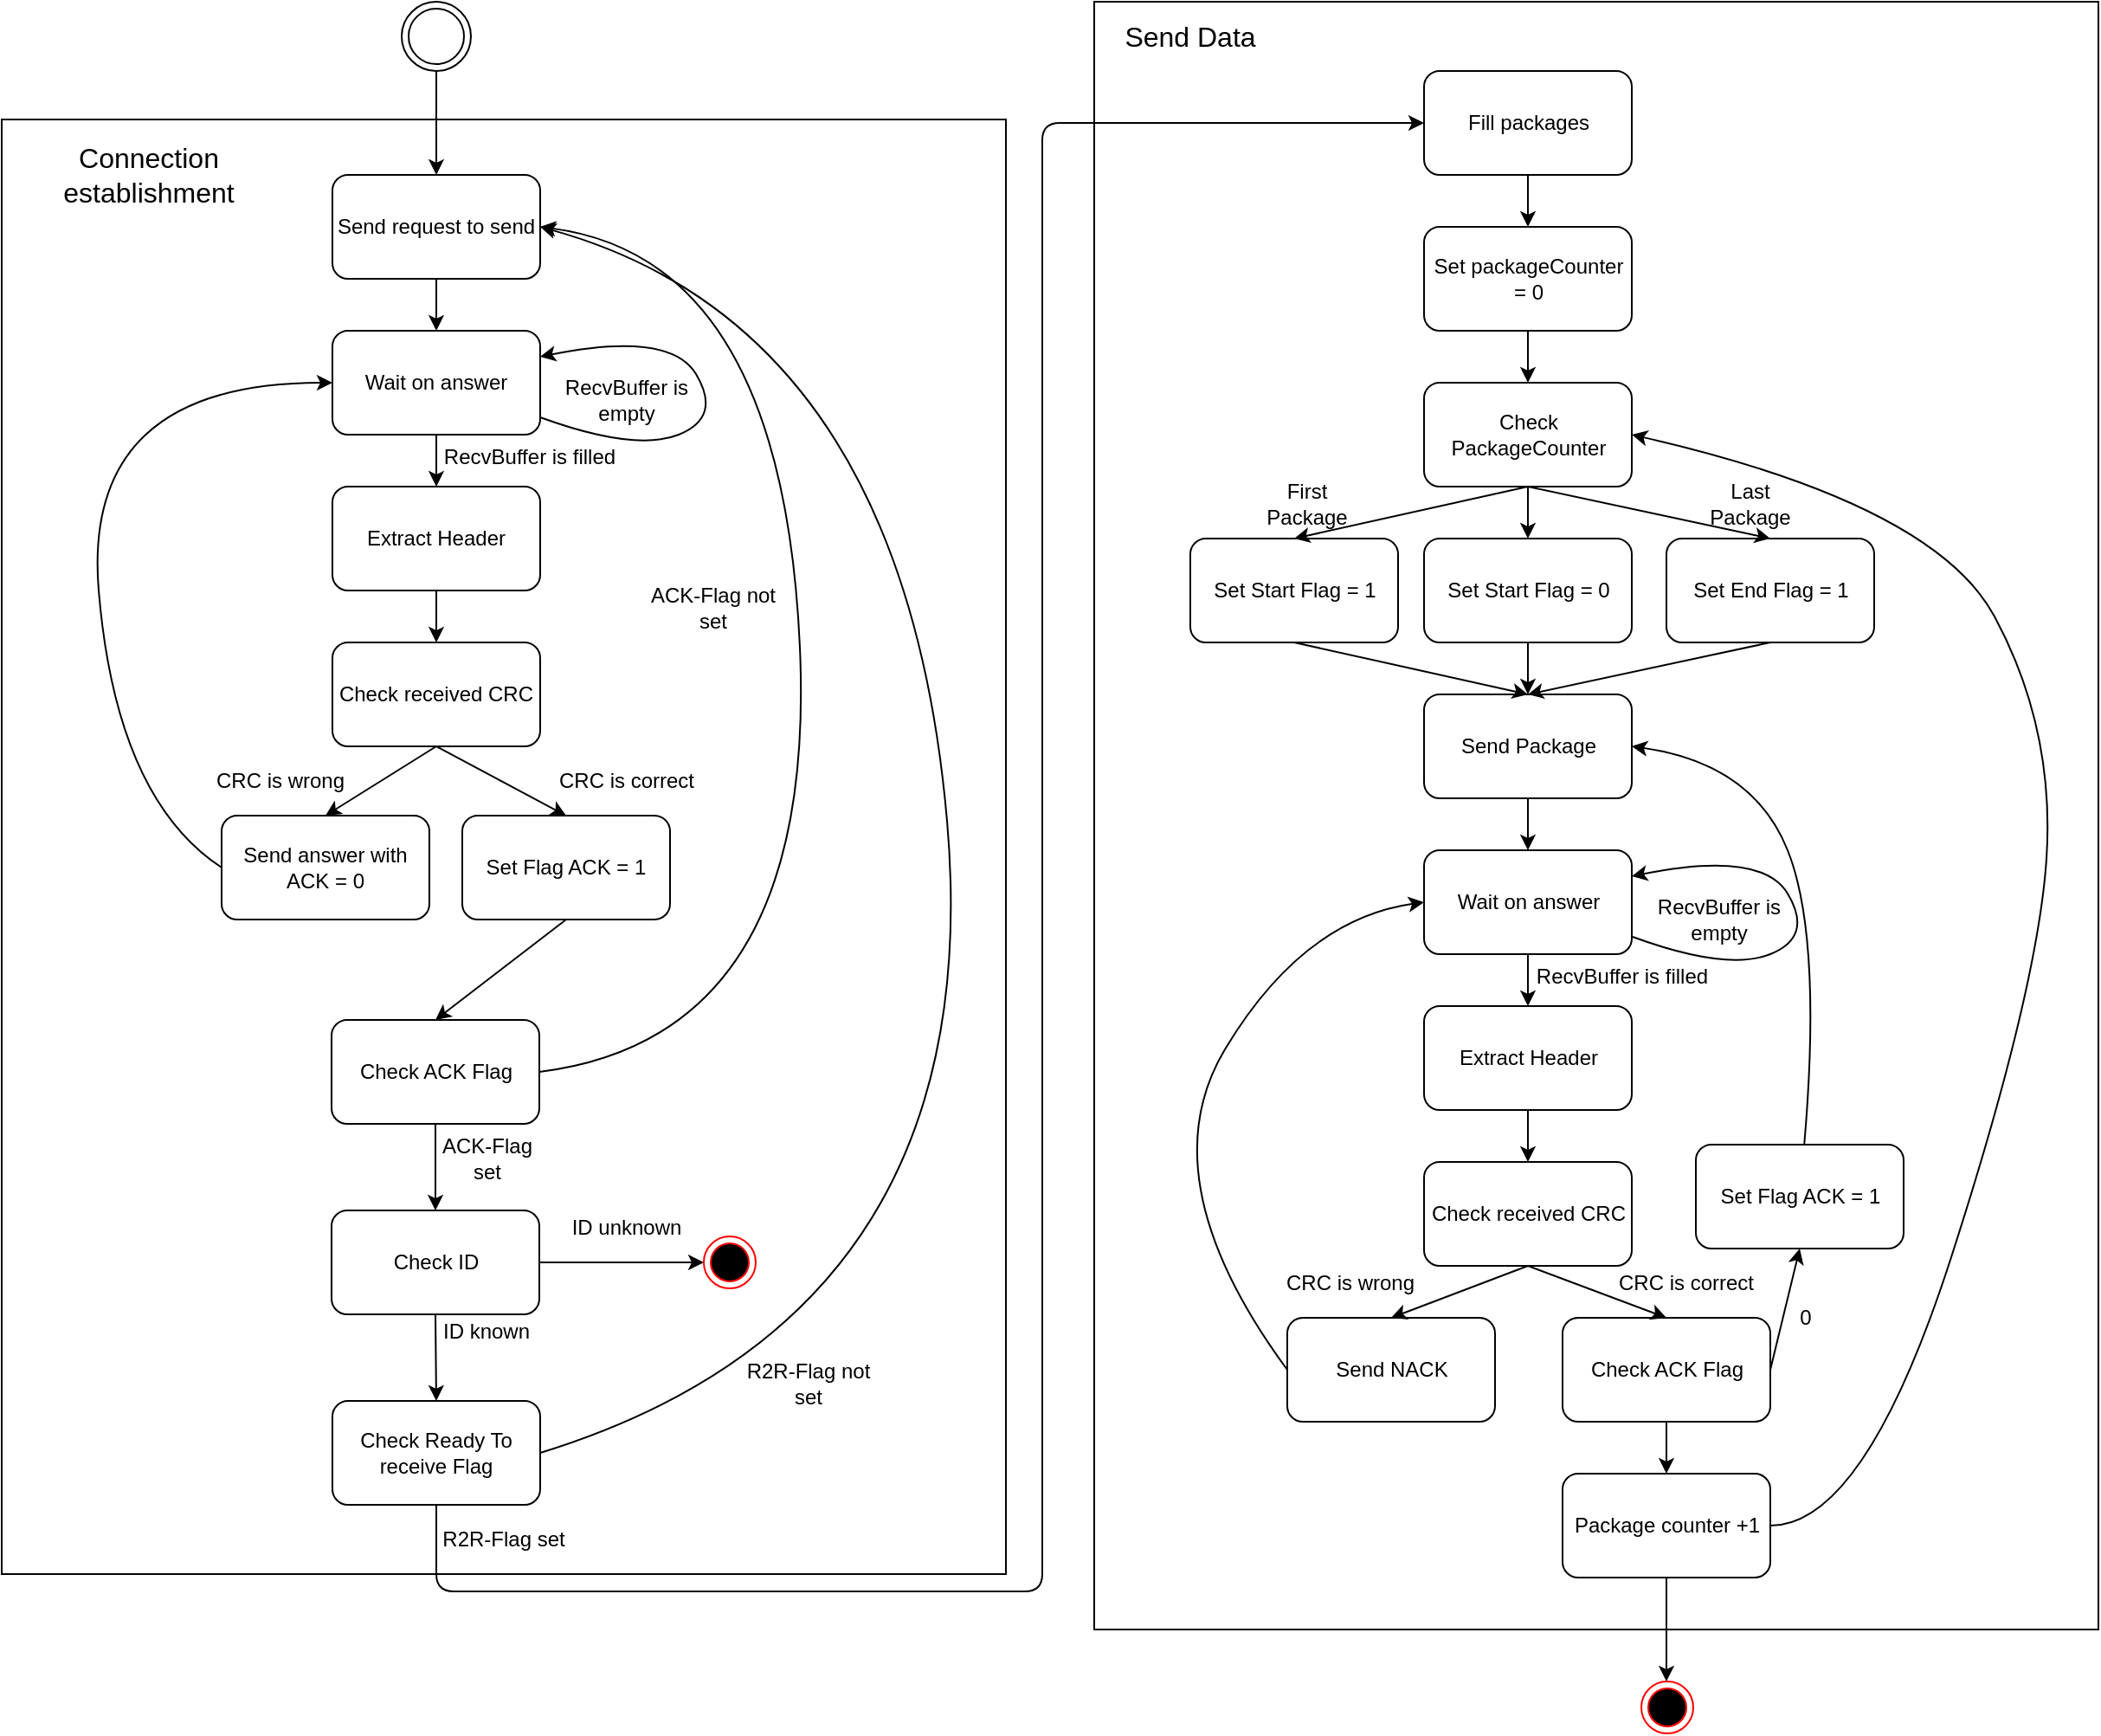 <mxfile version="13.2.3" type="device"><diagram id="6f6VFRBXXNGW40zbqVuH" name="Page-1"><mxGraphModel dx="1572" dy="2151" grid="1" gridSize="10" guides="1" tooltips="1" connect="1" arrows="1" fold="1" page="1" pageScale="1" pageWidth="827" pageHeight="1169" math="0" shadow="0"><root><mxCell id="0"/><mxCell id="1" parent="0"/><mxCell id="Dm-bQmVTA67O0ao6wZMX-3" value="Send request to send" style="rounded=1;whiteSpace=wrap;html=1;" parent="1" vertex="1"><mxGeometry x="360" y="-158" width="120" height="60" as="geometry"/></mxCell><mxCell id="Dm-bQmVTA67O0ao6wZMX-4" value="Wait on answer" style="rounded=1;whiteSpace=wrap;html=1;" parent="1" vertex="1"><mxGeometry x="360" y="-68" width="120" height="60" as="geometry"/></mxCell><mxCell id="Dm-bQmVTA67O0ao6wZMX-5" value="Extract Header" style="rounded=1;whiteSpace=wrap;html=1;" parent="1" vertex="1"><mxGeometry x="360" y="22" width="120" height="60" as="geometry"/></mxCell><mxCell id="Dm-bQmVTA67O0ao6wZMX-6" value="" style="endArrow=classic;html=1;exitX=0.5;exitY=1;exitDx=0;exitDy=0;" parent="1" source="Dm-bQmVTA67O0ao6wZMX-4" target="Dm-bQmVTA67O0ao6wZMX-5" edge="1"><mxGeometry width="50" height="50" relative="1" as="geometry"><mxPoint x="655" y="12" as="sourcePoint"/><mxPoint x="705" y="-38" as="targetPoint"/></mxGeometry></mxCell><mxCell id="Dm-bQmVTA67O0ao6wZMX-7" value="RecvBuffer is filled" style="text;html=1;strokeColor=none;fillColor=none;align=center;verticalAlign=middle;whiteSpace=wrap;rounded=0;" parent="1" vertex="1"><mxGeometry x="416" y="-5" width="116" height="20" as="geometry"/></mxCell><mxCell id="Dm-bQmVTA67O0ao6wZMX-8" value="" style="curved=1;endArrow=classic;html=1;entryX=1;entryY=0.25;entryDx=0;entryDy=0;" parent="1" target="Dm-bQmVTA67O0ao6wZMX-4" edge="1"><mxGeometry width="50" height="50" relative="1" as="geometry"><mxPoint x="480" y="-18" as="sourcePoint"/><mxPoint x="605" y="-98" as="targetPoint"/><Array as="points"><mxPoint x="535" y="2"/><mxPoint x="585" y="-18"/><mxPoint x="555" y="-68"/></Array></mxGeometry></mxCell><mxCell id="Dm-bQmVTA67O0ao6wZMX-9" value="RecvBuffer is empty" style="text;html=1;strokeColor=none;fillColor=none;align=center;verticalAlign=middle;whiteSpace=wrap;rounded=0;" parent="1" vertex="1"><mxGeometry x="485" y="-38" width="90" height="20" as="geometry"/></mxCell><mxCell id="Dm-bQmVTA67O0ao6wZMX-16" value="Check received CRC" style="rounded=1;whiteSpace=wrap;html=1;" parent="1" vertex="1"><mxGeometry x="360" y="112" width="120" height="60" as="geometry"/></mxCell><mxCell id="Dm-bQmVTA67O0ao6wZMX-17" value="Check ACK Flag" style="rounded=1;whiteSpace=wrap;html=1;" parent="1" vertex="1"><mxGeometry x="359.5" y="330" width="120" height="60" as="geometry"/></mxCell><mxCell id="Dm-bQmVTA67O0ao6wZMX-18" value="Send answer with ACK = 0" style="rounded=1;whiteSpace=wrap;html=1;" parent="1" vertex="1"><mxGeometry x="296" y="212" width="120" height="60" as="geometry"/></mxCell><mxCell id="Dm-bQmVTA67O0ao6wZMX-20" value="" style="endArrow=classic;html=1;exitX=0.5;exitY=1;exitDx=0;exitDy=0;entryX=0.5;entryY=0;entryDx=0;entryDy=0;" parent="1" source="Dm-bQmVTA67O0ao6wZMX-16" target="Dm-bQmVTA67O0ao6wZMX-18" edge="1"><mxGeometry width="50" height="50" relative="1" as="geometry"><mxPoint x="265" y="392" as="sourcePoint"/><mxPoint x="315" y="342" as="targetPoint"/></mxGeometry></mxCell><mxCell id="Dm-bQmVTA67O0ao6wZMX-21" value="CRC is correct" style="text;html=1;strokeColor=none;fillColor=none;align=center;verticalAlign=middle;whiteSpace=wrap;rounded=0;" parent="1" vertex="1"><mxGeometry x="485" y="182" width="90" height="20" as="geometry"/></mxCell><mxCell id="Dm-bQmVTA67O0ao6wZMX-22" value="CRC is wrong" style="text;html=1;strokeColor=none;fillColor=none;align=center;verticalAlign=middle;whiteSpace=wrap;rounded=0;" parent="1" vertex="1"><mxGeometry x="285" y="182" width="90" height="20" as="geometry"/></mxCell><mxCell id="Dm-bQmVTA67O0ao6wZMX-25" value="" style="endArrow=classic;html=1;exitX=0.5;exitY=1;exitDx=0;exitDy=0;" parent="1" source="Dm-bQmVTA67O0ao6wZMX-5" target="Dm-bQmVTA67O0ao6wZMX-16" edge="1"><mxGeometry width="50" height="50" relative="1" as="geometry"><mxPoint x="615" y="142" as="sourcePoint"/><mxPoint x="665" y="92" as="targetPoint"/></mxGeometry></mxCell><mxCell id="Dm-bQmVTA67O0ao6wZMX-28" value="" style="endArrow=classic;html=1;exitX=0.5;exitY=1;exitDx=0;exitDy=0;" parent="1" source="Dm-bQmVTA67O0ao6wZMX-3" target="Dm-bQmVTA67O0ao6wZMX-4" edge="1"><mxGeometry width="50" height="50" relative="1" as="geometry"><mxPoint x="565" y="-78" as="sourcePoint"/><mxPoint x="615" y="-128" as="targetPoint"/></mxGeometry></mxCell><mxCell id="Dm-bQmVTA67O0ao6wZMX-29" value="" style="curved=1;endArrow=classic;html=1;exitX=0;exitY=0.5;exitDx=0;exitDy=0;entryX=0;entryY=0.5;entryDx=0;entryDy=0;" parent="1" source="Dm-bQmVTA67O0ao6wZMX-18" target="Dm-bQmVTA67O0ao6wZMX-4" edge="1"><mxGeometry width="50" height="50" relative="1" as="geometry"><mxPoint x="185" y="112" as="sourcePoint"/><mxPoint x="235" y="62" as="targetPoint"/><Array as="points"><mxPoint x="235" y="202"/><mxPoint x="215" y="-38"/></Array></mxGeometry></mxCell><mxCell id="Dm-bQmVTA67O0ao6wZMX-30" value="Check Ready To receive Flag" style="rounded=1;whiteSpace=wrap;html=1;" parent="1" vertex="1"><mxGeometry x="360" y="550" width="120" height="60" as="geometry"/></mxCell><mxCell id="Dm-bQmVTA67O0ao6wZMX-32" value="Check ID" style="rounded=1;whiteSpace=wrap;html=1;" parent="1" vertex="1"><mxGeometry x="359.5" y="440" width="120" height="60" as="geometry"/></mxCell><mxCell id="Dm-bQmVTA67O0ao6wZMX-33" value="" style="endArrow=classic;html=1;exitX=0.5;exitY=1;exitDx=0;exitDy=0;entryX=0.5;entryY=0;entryDx=0;entryDy=0;" parent="1" source="Dm-bQmVTA67O0ao6wZMX-17" target="Dm-bQmVTA67O0ao6wZMX-32" edge="1"><mxGeometry width="50" height="50" relative="1" as="geometry"><mxPoint x="620" y="560" as="sourcePoint"/><mxPoint x="670" y="510" as="targetPoint"/></mxGeometry></mxCell><mxCell id="Dm-bQmVTA67O0ao6wZMX-40" value="" style="curved=1;endArrow=classic;html=1;exitX=1;exitY=0.5;exitDx=0;exitDy=0;entryX=1;entryY=0.5;entryDx=0;entryDy=0;" parent="1" source="Dm-bQmVTA67O0ao6wZMX-17" target="Dm-bQmVTA67O0ao6wZMX-3" edge="1"><mxGeometry width="50" height="50" relative="1" as="geometry"><mxPoint x="670" y="410" as="sourcePoint"/><mxPoint x="720" y="360" as="targetPoint"/><Array as="points"><mxPoint x="640" y="340"/><mxPoint x="620" y="-110"/></Array></mxGeometry></mxCell><mxCell id="Dm-bQmVTA67O0ao6wZMX-42" value="Fill packages" style="rounded=1;whiteSpace=wrap;html=1;" parent="1" vertex="1"><mxGeometry x="990.5" y="-218" width="120" height="60" as="geometry"/></mxCell><mxCell id="Dm-bQmVTA67O0ao6wZMX-43" value="Set packageCounter = 0" style="rounded=1;whiteSpace=wrap;html=1;" parent="1" vertex="1"><mxGeometry x="990.5" y="-128" width="120" height="60" as="geometry"/></mxCell><mxCell id="Dm-bQmVTA67O0ao6wZMX-44" value="Check PackageCounter" style="rounded=1;whiteSpace=wrap;html=1;" parent="1" vertex="1"><mxGeometry x="990.5" y="-38" width="120" height="60" as="geometry"/></mxCell><mxCell id="Dm-bQmVTA67O0ao6wZMX-45" value="Set Start Flag = 1" style="rounded=1;whiteSpace=wrap;html=1;" parent="1" vertex="1"><mxGeometry x="855.5" y="52" width="120" height="60" as="geometry"/></mxCell><mxCell id="Dm-bQmVTA67O0ao6wZMX-46" value="Send Package" style="rounded=1;whiteSpace=wrap;html=1;" parent="1" vertex="1"><mxGeometry x="990.5" y="142" width="120" height="60" as="geometry"/></mxCell><mxCell id="Dm-bQmVTA67O0ao6wZMX-47" value="Set Start Flag = 0" style="rounded=1;whiteSpace=wrap;html=1;" parent="1" vertex="1"><mxGeometry x="990.5" y="52" width="120" height="60" as="geometry"/></mxCell><mxCell id="Dm-bQmVTA67O0ao6wZMX-48" value="Set End Flag = 1" style="rounded=1;whiteSpace=wrap;html=1;" parent="1" vertex="1"><mxGeometry x="1130.5" y="52" width="120" height="60" as="geometry"/></mxCell><mxCell id="Dm-bQmVTA67O0ao6wZMX-49" value="" style="endArrow=classic;html=1;exitX=0.5;exitY=1;exitDx=0;exitDy=0;entryX=0.5;entryY=0;entryDx=0;entryDy=0;" parent="1" source="Dm-bQmVTA67O0ao6wZMX-44" target="Dm-bQmVTA67O0ao6wZMX-48" edge="1"><mxGeometry width="50" height="50" relative="1" as="geometry"><mxPoint x="1230.5" y="2" as="sourcePoint"/><mxPoint x="1280.5" y="-48" as="targetPoint"/></mxGeometry></mxCell><mxCell id="Dm-bQmVTA67O0ao6wZMX-50" value="" style="endArrow=classic;html=1;exitX=0.5;exitY=1;exitDx=0;exitDy=0;entryX=0.5;entryY=0;entryDx=0;entryDy=0;" parent="1" source="Dm-bQmVTA67O0ao6wZMX-44" target="Dm-bQmVTA67O0ao6wZMX-47" edge="1"><mxGeometry width="50" height="50" relative="1" as="geometry"><mxPoint x="810.5" y="2" as="sourcePoint"/><mxPoint x="860.5" y="-48" as="targetPoint"/></mxGeometry></mxCell><mxCell id="Dm-bQmVTA67O0ao6wZMX-51" value="" style="endArrow=classic;html=1;exitX=0.5;exitY=1;exitDx=0;exitDy=0;entryX=0.5;entryY=0;entryDx=0;entryDy=0;" parent="1" source="Dm-bQmVTA67O0ao6wZMX-44" target="Dm-bQmVTA67O0ao6wZMX-45" edge="1"><mxGeometry width="50" height="50" relative="1" as="geometry"><mxPoint x="850.5" y="-28" as="sourcePoint"/><mxPoint x="900.5" y="-78" as="targetPoint"/></mxGeometry></mxCell><mxCell id="Dm-bQmVTA67O0ao6wZMX-52" value="First Package" style="text;html=1;strokeColor=none;fillColor=none;align=center;verticalAlign=middle;whiteSpace=wrap;rounded=0;" parent="1" vertex="1"><mxGeometry x="902.5" y="22" width="40" height="20" as="geometry"/></mxCell><mxCell id="Dm-bQmVTA67O0ao6wZMX-53" value="Last Package" style="text;html=1;strokeColor=none;fillColor=none;align=center;verticalAlign=middle;whiteSpace=wrap;rounded=0;" parent="1" vertex="1"><mxGeometry x="1158.5" y="22" width="40" height="20" as="geometry"/></mxCell><mxCell id="Dm-bQmVTA67O0ao6wZMX-54" value="" style="endArrow=classic;html=1;exitX=0.5;exitY=1;exitDx=0;exitDy=0;entryX=0.5;entryY=0;entryDx=0;entryDy=0;" parent="1" source="Dm-bQmVTA67O0ao6wZMX-45" target="Dm-bQmVTA67O0ao6wZMX-46" edge="1"><mxGeometry width="50" height="50" relative="1" as="geometry"><mxPoint x="1320.5" y="252" as="sourcePoint"/><mxPoint x="1370.5" y="202" as="targetPoint"/></mxGeometry></mxCell><mxCell id="Dm-bQmVTA67O0ao6wZMX-55" value="" style="endArrow=classic;html=1;exitX=0.5;exitY=1;exitDx=0;exitDy=0;entryX=0.5;entryY=0;entryDx=0;entryDy=0;" parent="1" source="Dm-bQmVTA67O0ao6wZMX-47" target="Dm-bQmVTA67O0ao6wZMX-46" edge="1"><mxGeometry width="50" height="50" relative="1" as="geometry"><mxPoint x="1180.5" y="232" as="sourcePoint"/><mxPoint x="1230.5" y="182" as="targetPoint"/></mxGeometry></mxCell><mxCell id="Dm-bQmVTA67O0ao6wZMX-56" value="" style="endArrow=classic;html=1;exitX=0.5;exitY=1;exitDx=0;exitDy=0;entryX=0.5;entryY=0;entryDx=0;entryDy=0;" parent="1" source="Dm-bQmVTA67O0ao6wZMX-48" target="Dm-bQmVTA67O0ao6wZMX-46" edge="1"><mxGeometry width="50" height="50" relative="1" as="geometry"><mxPoint x="1200.5" y="232" as="sourcePoint"/><mxPoint x="1250.5" y="182" as="targetPoint"/></mxGeometry></mxCell><mxCell id="Dm-bQmVTA67O0ao6wZMX-57" value="Wait on answer" style="rounded=1;whiteSpace=wrap;html=1;" parent="1" vertex="1"><mxGeometry x="990.5" y="232" width="120" height="60" as="geometry"/></mxCell><mxCell id="Dm-bQmVTA67O0ao6wZMX-58" value="Extract Header" style="rounded=1;whiteSpace=wrap;html=1;" parent="1" vertex="1"><mxGeometry x="990.5" y="322" width="120" height="60" as="geometry"/></mxCell><mxCell id="Dm-bQmVTA67O0ao6wZMX-59" value="&lt;span style=&quot;white-space: normal&quot;&gt;Check received CRC&lt;/span&gt;" style="rounded=1;whiteSpace=wrap;html=1;" parent="1" vertex="1"><mxGeometry x="990.5" y="412" width="120" height="60" as="geometry"/></mxCell><mxCell id="Dm-bQmVTA67O0ao6wZMX-60" value="Send NACK" style="rounded=1;whiteSpace=wrap;html=1;" parent="1" vertex="1"><mxGeometry x="911.5" y="502" width="120" height="60" as="geometry"/></mxCell><mxCell id="Dm-bQmVTA67O0ao6wZMX-61" value="Set Flag ACK = 1" style="rounded=1;whiteSpace=wrap;html=1;" parent="1" vertex="1"><mxGeometry x="1147.5" y="402" width="120" height="60" as="geometry"/></mxCell><mxCell id="Dm-bQmVTA67O0ao6wZMX-62" value="Check ACK Flag" style="rounded=1;whiteSpace=wrap;html=1;" parent="1" vertex="1"><mxGeometry x="1070.5" y="502" width="120" height="60" as="geometry"/></mxCell><mxCell id="Dm-bQmVTA67O0ao6wZMX-64" value="Package counter +1" style="rounded=1;whiteSpace=wrap;html=1;" parent="1" vertex="1"><mxGeometry x="1070.5" y="592" width="120" height="60" as="geometry"/></mxCell><mxCell id="Dm-bQmVTA67O0ao6wZMX-67" value="" style="curved=1;endArrow=classic;html=1;entryX=1;entryY=0.5;entryDx=0;entryDy=0;exitX=1;exitY=0.5;exitDx=0;exitDy=0;" parent="1" source="Dm-bQmVTA67O0ao6wZMX-64" target="Dm-bQmVTA67O0ao6wZMX-44" edge="1"><mxGeometry width="50" height="50" relative="1" as="geometry"><mxPoint x="1295" y="312" as="sourcePoint"/><mxPoint x="1345" y="262" as="targetPoint"/><Array as="points"><mxPoint x="1245" y="622"/><mxPoint x="1345" y="312"/><mxPoint x="1355" y="162"/><mxPoint x="1285" y="32"/></Array></mxGeometry></mxCell><mxCell id="Dm-bQmVTA67O0ao6wZMX-68" value="" style="endArrow=classic;html=1;exitX=0.5;exitY=1;exitDx=0;exitDy=0;" parent="1" source="Dm-bQmVTA67O0ao6wZMX-46" target="Dm-bQmVTA67O0ao6wZMX-57" edge="1"><mxGeometry width="50" height="50" relative="1" as="geometry"><mxPoint x="1200.5" y="332" as="sourcePoint"/><mxPoint x="1250.5" y="282" as="targetPoint"/></mxGeometry></mxCell><mxCell id="Dm-bQmVTA67O0ao6wZMX-69" value="" style="endArrow=classic;html=1;exitX=0.5;exitY=1;exitDx=0;exitDy=0;" parent="1" source="Dm-bQmVTA67O0ao6wZMX-57" target="Dm-bQmVTA67O0ao6wZMX-58" edge="1"><mxGeometry width="50" height="50" relative="1" as="geometry"><mxPoint x="1160.5" y="352" as="sourcePoint"/><mxPoint x="1210.5" y="302" as="targetPoint"/></mxGeometry></mxCell><mxCell id="Dm-bQmVTA67O0ao6wZMX-70" value="" style="endArrow=classic;html=1;exitX=0.5;exitY=1;exitDx=0;exitDy=0;" parent="1" source="Dm-bQmVTA67O0ao6wZMX-58" target="Dm-bQmVTA67O0ao6wZMX-59" edge="1"><mxGeometry width="50" height="50" relative="1" as="geometry"><mxPoint x="1160.5" y="422" as="sourcePoint"/><mxPoint x="1210.5" y="372" as="targetPoint"/></mxGeometry></mxCell><mxCell id="Dm-bQmVTA67O0ao6wZMX-71" value="" style="endArrow=classic;html=1;exitX=0.5;exitY=1;exitDx=0;exitDy=0;entryX=0.5;entryY=0;entryDx=0;entryDy=0;" parent="1" source="Dm-bQmVTA67O0ao6wZMX-59" target="Dm-bQmVTA67O0ao6wZMX-62" edge="1"><mxGeometry width="50" height="50" relative="1" as="geometry"><mxPoint x="1200.5" y="442" as="sourcePoint"/><mxPoint x="1250.5" y="392" as="targetPoint"/></mxGeometry></mxCell><mxCell id="Dm-bQmVTA67O0ao6wZMX-72" value="" style="endArrow=classic;html=1;exitX=0.5;exitY=1;exitDx=0;exitDy=0;entryX=0.5;entryY=0;entryDx=0;entryDy=0;" parent="1" source="Dm-bQmVTA67O0ao6wZMX-59" target="Dm-bQmVTA67O0ao6wZMX-60" edge="1"><mxGeometry width="50" height="50" relative="1" as="geometry"><mxPoint x="710.5" y="472" as="sourcePoint"/><mxPoint x="760.5" y="422" as="targetPoint"/></mxGeometry></mxCell><mxCell id="Dm-bQmVTA67O0ao6wZMX-73" value="" style="curved=1;endArrow=classic;html=1;entryX=0;entryY=0.5;entryDx=0;entryDy=0;exitX=0;exitY=0.5;exitDx=0;exitDy=0;" parent="1" source="Dm-bQmVTA67O0ao6wZMX-60" target="Dm-bQmVTA67O0ao6wZMX-57" edge="1"><mxGeometry width="50" height="50" relative="1" as="geometry"><mxPoint x="720.5" y="362" as="sourcePoint"/><mxPoint x="770.5" y="312" as="targetPoint"/><Array as="points"><mxPoint x="830.5" y="422"/><mxPoint x="920.5" y="272"/></Array></mxGeometry></mxCell><mxCell id="Dm-bQmVTA67O0ao6wZMX-75" value="" style="endArrow=classic;html=1;exitX=1;exitY=0.5;exitDx=0;exitDy=0;entryX=0.5;entryY=1;entryDx=0;entryDy=0;" parent="1" source="Dm-bQmVTA67O0ao6wZMX-62" target="Dm-bQmVTA67O0ao6wZMX-61" edge="1"><mxGeometry width="50" height="50" relative="1" as="geometry"><mxPoint x="1230.5" y="522" as="sourcePoint"/><mxPoint x="1280.5" y="472" as="targetPoint"/></mxGeometry></mxCell><mxCell id="Dm-bQmVTA67O0ao6wZMX-76" value="" style="curved=1;endArrow=classic;html=1;entryX=1;entryY=0.5;entryDx=0;entryDy=0;" parent="1" source="Dm-bQmVTA67O0ao6wZMX-61" target="Dm-bQmVTA67O0ao6wZMX-46" edge="1"><mxGeometry width="50" height="50" relative="1" as="geometry"><mxPoint x="1170.5" y="282" as="sourcePoint"/><mxPoint x="1220.5" y="232" as="targetPoint"/><Array as="points"><mxPoint x="1220.5" y="282"/><mxPoint x="1180.5" y="182"/></Array></mxGeometry></mxCell><mxCell id="Dm-bQmVTA67O0ao6wZMX-77" value="0" style="text;html=1;strokeColor=none;fillColor=none;align=center;verticalAlign=middle;whiteSpace=wrap;rounded=0;" parent="1" vertex="1"><mxGeometry x="1190.5" y="492" width="40" height="20" as="geometry"/></mxCell><mxCell id="Dm-bQmVTA67O0ao6wZMX-80" value="" style="endArrow=classic;html=1;exitX=0.5;exitY=1;exitDx=0;exitDy=0;entryX=0.5;entryY=0;entryDx=0;entryDy=0;" parent="1" source="Dm-bQmVTA67O0ao6wZMX-62" target="Dm-bQmVTA67O0ao6wZMX-64" edge="1"><mxGeometry width="50" height="50" relative="1" as="geometry"><mxPoint x="820.5" y="662" as="sourcePoint"/><mxPoint x="870.5" y="612" as="targetPoint"/></mxGeometry></mxCell><mxCell id="Dm-bQmVTA67O0ao6wZMX-81" value="" style="endArrow=classic;html=1;exitX=0.5;exitY=1;exitDx=0;exitDy=0;" parent="1" source="Dm-bQmVTA67O0ao6wZMX-64" edge="1"><mxGeometry width="50" height="50" relative="1" as="geometry"><mxPoint x="960.5" y="742" as="sourcePoint"/><mxPoint x="1130.5" y="712" as="targetPoint"/></mxGeometry></mxCell><mxCell id="Dm-bQmVTA67O0ao6wZMX-84" value="Send Data" style="text;html=1;strokeColor=none;fillColor=none;align=center;verticalAlign=middle;whiteSpace=wrap;rounded=0;fontSize=16;" parent="1" vertex="1"><mxGeometry x="810" y="-248" width="91" height="20" as="geometry"/></mxCell><mxCell id="Dm-bQmVTA67O0ao6wZMX-86" value="" style="endArrow=classic;html=1;fontSize=16;exitX=0.5;exitY=1;exitDx=0;exitDy=0;" parent="1" source="Dm-bQmVTA67O0ao6wZMX-42" target="Dm-bQmVTA67O0ao6wZMX-43" edge="1"><mxGeometry width="50" height="50" relative="1" as="geometry"><mxPoint x="1356.5" y="-188" as="sourcePoint"/><mxPoint x="1406.5" y="-238" as="targetPoint"/></mxGeometry></mxCell><mxCell id="Dm-bQmVTA67O0ao6wZMX-87" value="" style="endArrow=classic;html=1;fontSize=16;exitX=0.5;exitY=1;exitDx=0;exitDy=0;" parent="1" source="Dm-bQmVTA67O0ao6wZMX-43" target="Dm-bQmVTA67O0ao6wZMX-44" edge="1"><mxGeometry width="50" height="50" relative="1" as="geometry"><mxPoint x="1176.5" y="-68" as="sourcePoint"/><mxPoint x="1226.5" y="-118" as="targetPoint"/></mxGeometry></mxCell><mxCell id="Dm-bQmVTA67O0ao6wZMX-89" value="CRC is wrong" style="text;html=1;strokeColor=none;fillColor=none;align=center;verticalAlign=middle;whiteSpace=wrap;rounded=0;" parent="1" vertex="1"><mxGeometry x="902.5" y="472" width="90" height="20" as="geometry"/></mxCell><mxCell id="Dm-bQmVTA67O0ao6wZMX-90" value="CRC is correct" style="text;html=1;strokeColor=none;fillColor=none;align=center;verticalAlign=middle;whiteSpace=wrap;rounded=0;" parent="1" vertex="1"><mxGeometry x="1096.5" y="472" width="90" height="20" as="geometry"/></mxCell><mxCell id="Dm-bQmVTA67O0ao6wZMX-93" value="Connection establishment" style="text;html=1;strokeColor=none;fillColor=none;align=center;verticalAlign=middle;whiteSpace=wrap;rounded=0;fontSize=16;" parent="1" vertex="1"><mxGeometry x="234" y="-168" width="40" height="20" as="geometry"/></mxCell><mxCell id="Dm-bQmVTA67O0ao6wZMX-96" value="" style="endArrow=classic;html=1;fontSize=16;exitX=0.5;exitY=1;exitDx=0;exitDy=0;" parent="1" source="Dm-bQmVTA67O0ao6wZMX-30" target="Dm-bQmVTA67O0ao6wZMX-42" edge="1"><mxGeometry width="50" height="50" relative="1" as="geometry"><mxPoint x="190" y="590" as="sourcePoint"/><mxPoint x="410" y="700" as="targetPoint"/><Array as="points"><mxPoint x="420" y="660"/><mxPoint x="600" y="660"/><mxPoint x="770" y="660"/><mxPoint x="770" y="-188"/></Array></mxGeometry></mxCell><mxCell id="Dm-bQmVTA67O0ao6wZMX-98" value="" style="rounded=0;whiteSpace=wrap;html=1;fillColor=none;" parent="1" vertex="1"><mxGeometry x="800" y="-258" width="580" height="940" as="geometry"/></mxCell><mxCell id="Dm-bQmVTA67O0ao6wZMX-99" value="" style="ellipse;html=1;shape=endState;fillColor=#000000;strokeColor=#ff0000;fontSize=16;" parent="1" vertex="1"><mxGeometry x="1116" y="712" width="30" height="30" as="geometry"/></mxCell><mxCell id="Dm-bQmVTA67O0ao6wZMX-100" value="" style="ellipse;shape=doubleEllipse;html=1;dashed=0;whitespace=wrap;aspect=fixed;fillColor=none;fontSize=16;" parent="1" vertex="1"><mxGeometry x="400" y="-258" width="40" height="40" as="geometry"/></mxCell><mxCell id="Dm-bQmVTA67O0ao6wZMX-101" value="" style="endArrow=classic;html=1;fontSize=16;exitX=0.5;exitY=1;exitDx=0;exitDy=0;" parent="1" source="Dm-bQmVTA67O0ao6wZMX-100" target="Dm-bQmVTA67O0ao6wZMX-3" edge="1"><mxGeometry width="50" height="50" relative="1" as="geometry"><mxPoint x="585" y="-218" as="sourcePoint"/><mxPoint x="495" y="-218" as="targetPoint"/></mxGeometry></mxCell><mxCell id="Dm-bQmVTA67O0ao6wZMX-102" value="" style="rounded=0;whiteSpace=wrap;html=1;fillColor=none;" parent="1" vertex="1"><mxGeometry x="169" y="-190" width="580" height="840" as="geometry"/></mxCell><mxCell id="Dm-bQmVTA67O0ao6wZMX-103" value="RecvBuffer is filled" style="text;html=1;strokeColor=none;fillColor=none;align=center;verticalAlign=middle;whiteSpace=wrap;rounded=0;" parent="1" vertex="1"><mxGeometry x="1046.5" y="295" width="116" height="20" as="geometry"/></mxCell><mxCell id="Dm-bQmVTA67O0ao6wZMX-104" value="" style="curved=1;endArrow=classic;html=1;entryX=1;entryY=0.25;entryDx=0;entryDy=0;" parent="1" edge="1"><mxGeometry width="50" height="50" relative="1" as="geometry"><mxPoint x="1111" y="282" as="sourcePoint"/><mxPoint x="1110.5" y="247" as="targetPoint"/><Array as="points"><mxPoint x="1165.5" y="302"/><mxPoint x="1215.5" y="282"/><mxPoint x="1185.5" y="232"/></Array></mxGeometry></mxCell><mxCell id="Dm-bQmVTA67O0ao6wZMX-105" value="RecvBuffer is empty" style="text;html=1;strokeColor=none;fillColor=none;align=center;verticalAlign=middle;whiteSpace=wrap;rounded=0;" parent="1" vertex="1"><mxGeometry x="1115.5" y="262" width="90" height="20" as="geometry"/></mxCell><mxCell id="PfIzSjvwnHV6ELcXC7vf-1" value="ACK-Flag not set" style="text;html=1;strokeColor=none;fillColor=none;align=center;verticalAlign=middle;whiteSpace=wrap;rounded=0;" parent="1" vertex="1"><mxGeometry x="534.5" y="82" width="90" height="20" as="geometry"/></mxCell><mxCell id="PfIzSjvwnHV6ELcXC7vf-4" value="" style="ellipse;html=1;shape=endState;fillColor=#000000;strokeColor=#ff0000;fontSize=16;" parent="1" vertex="1"><mxGeometry x="574.5" y="455" width="30" height="30" as="geometry"/></mxCell><mxCell id="PfIzSjvwnHV6ELcXC7vf-5" value="" style="endArrow=classic;html=1;entryX=0;entryY=0.5;entryDx=0;entryDy=0;exitX=1;exitY=0.5;exitDx=0;exitDy=0;" parent="1" source="Dm-bQmVTA67O0ao6wZMX-32" target="PfIzSjvwnHV6ELcXC7vf-4" edge="1"><mxGeometry width="50" height="50" relative="1" as="geometry"><mxPoint x="559.5" y="434" as="sourcePoint"/><mxPoint x="437.06" y="325.5" as="targetPoint"/></mxGeometry></mxCell><mxCell id="PfIzSjvwnHV6ELcXC7vf-6" value="ID unknown" style="text;html=1;strokeColor=none;fillColor=none;align=center;verticalAlign=middle;whiteSpace=wrap;rounded=0;" parent="1" vertex="1"><mxGeometry x="485" y="440" width="90" height="20" as="geometry"/></mxCell><mxCell id="PfIzSjvwnHV6ELcXC7vf-9" value="Set Flag ACK = 1" style="rounded=1;whiteSpace=wrap;html=1;" parent="1" vertex="1"><mxGeometry x="435" y="212" width="120" height="60" as="geometry"/></mxCell><mxCell id="PfIzSjvwnHV6ELcXC7vf-11" value="" style="endArrow=classic;html=1;exitX=0.5;exitY=1;exitDx=0;exitDy=0;entryX=0.5;entryY=0;entryDx=0;entryDy=0;" parent="1" source="Dm-bQmVTA67O0ao6wZMX-16" target="PfIzSjvwnHV6ELcXC7vf-9" edge="1"><mxGeometry width="50" height="50" relative="1" as="geometry"><mxPoint x="430" y="182" as="sourcePoint"/><mxPoint x="366" y="222" as="targetPoint"/></mxGeometry></mxCell><mxCell id="PfIzSjvwnHV6ELcXC7vf-15" value="ACK-Flag set" style="text;html=1;strokeColor=none;fillColor=none;align=center;verticalAlign=middle;whiteSpace=wrap;rounded=0;" parent="1" vertex="1"><mxGeometry x="414" y="400" width="70.5" height="20" as="geometry"/></mxCell><mxCell id="PfIzSjvwnHV6ELcXC7vf-16" value="" style="endArrow=classic;html=1;exitX=0.5;exitY=1;exitDx=0;exitDy=0;entryX=0.5;entryY=0;entryDx=0;entryDy=0;" parent="1" source="Dm-bQmVTA67O0ao6wZMX-32" target="Dm-bQmVTA67O0ao6wZMX-30" edge="1"><mxGeometry width="50" height="50" relative="1" as="geometry"><mxPoint x="344.5" y="490" as="sourcePoint"/><mxPoint x="453" y="560" as="targetPoint"/></mxGeometry></mxCell><mxCell id="PfIzSjvwnHV6ELcXC7vf-18" value="ID known" style="text;html=1;strokeColor=none;fillColor=none;align=center;verticalAlign=middle;whiteSpace=wrap;rounded=0;" parent="1" vertex="1"><mxGeometry x="404.25" y="500" width="90" height="20" as="geometry"/></mxCell><mxCell id="PfIzSjvwnHV6ELcXC7vf-20" value="" style="curved=1;endArrow=classic;html=1;exitX=1;exitY=0.5;exitDx=0;exitDy=0;entryX=1;entryY=0.5;entryDx=0;entryDy=0;" parent="1" source="Dm-bQmVTA67O0ao6wZMX-30" target="Dm-bQmVTA67O0ao6wZMX-3" edge="1"><mxGeometry width="50" height="50" relative="1" as="geometry"><mxPoint x="711.5" y="354" as="sourcePoint"/><mxPoint x="636.5" y="-106" as="targetPoint"/><Array as="points"><mxPoint x="740" y="500"/><mxPoint x="690" y="-70"/></Array></mxGeometry></mxCell><mxCell id="PfIzSjvwnHV6ELcXC7vf-21" value="R2R-Flag not set" style="text;html=1;strokeColor=none;fillColor=none;align=center;verticalAlign=middle;whiteSpace=wrap;rounded=0;" parent="1" vertex="1"><mxGeometry x="590" y="530" width="90" height="20" as="geometry"/></mxCell><mxCell id="PfIzSjvwnHV6ELcXC7vf-22" value="R2R-Flag&amp;nbsp;set" style="text;html=1;strokeColor=none;fillColor=none;align=center;verticalAlign=middle;whiteSpace=wrap;rounded=0;" parent="1" vertex="1"><mxGeometry x="414" y="620" width="90" height="20" as="geometry"/></mxCell><mxCell id="PfIzSjvwnHV6ELcXC7vf-23" value="" style="endArrow=classic;html=1;exitX=0.5;exitY=1;exitDx=0;exitDy=0;entryX=0.5;entryY=0;entryDx=0;entryDy=0;" parent="1" source="PfIzSjvwnHV6ELcXC7vf-9" target="Dm-bQmVTA67O0ao6wZMX-17" edge="1"><mxGeometry width="50" height="50" relative="1" as="geometry"><mxPoint x="430" y="182" as="sourcePoint"/><mxPoint x="505" y="222" as="targetPoint"/></mxGeometry></mxCell></root></mxGraphModel></diagram></mxfile>